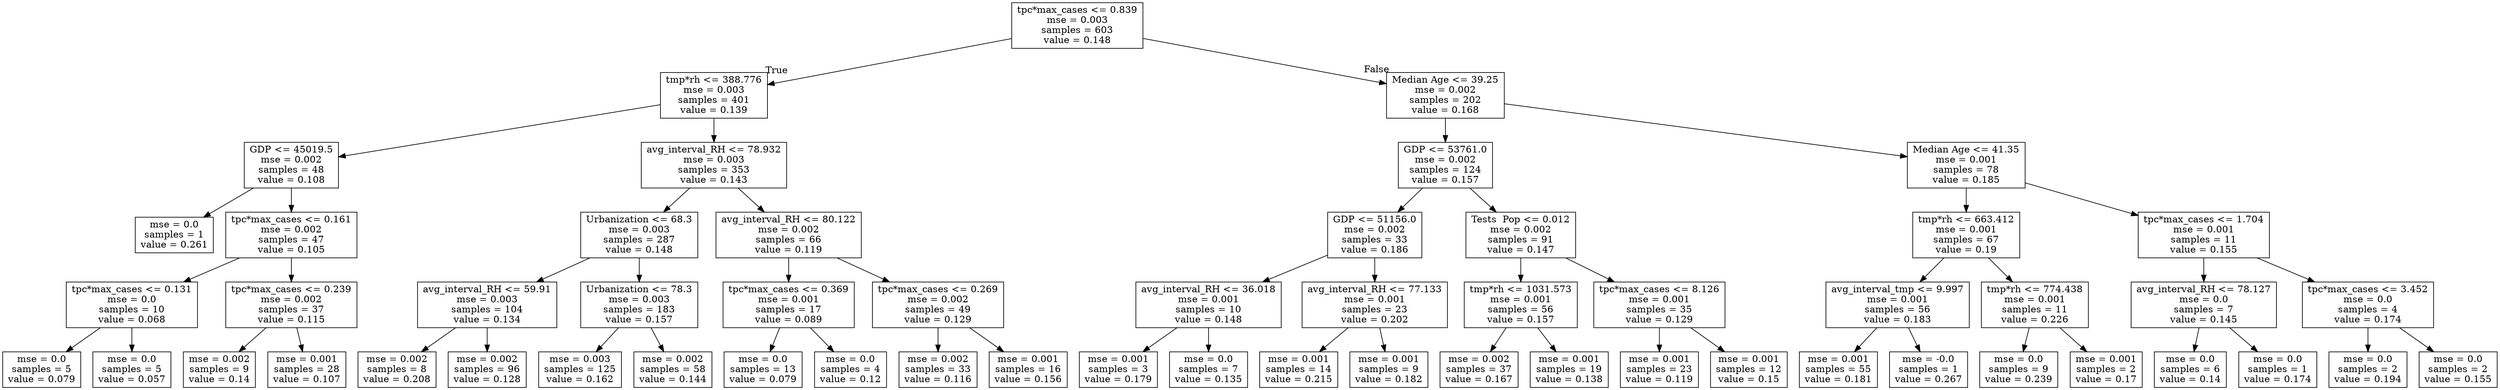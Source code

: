 digraph Tree {
node [shape=box] ;
0 [label="tpc*max_cases <= 0.839\nmse = 0.003\nsamples = 603\nvalue = 0.148"] ;
1 [label="tmp*rh <= 388.776\nmse = 0.003\nsamples = 401\nvalue = 0.139"] ;
0 -> 1 [labeldistance=2.5, labelangle=45, headlabel="True"] ;
2 [label="GDP <= 45019.5\nmse = 0.002\nsamples = 48\nvalue = 0.108"] ;
1 -> 2 ;
3 [label="mse = 0.0\nsamples = 1\nvalue = 0.261"] ;
2 -> 3 ;
4 [label="tpc*max_cases <= 0.161\nmse = 0.002\nsamples = 47\nvalue = 0.105"] ;
2 -> 4 ;
5 [label="tpc*max_cases <= 0.131\nmse = 0.0\nsamples = 10\nvalue = 0.068"] ;
4 -> 5 ;
6 [label="mse = 0.0\nsamples = 5\nvalue = 0.079"] ;
5 -> 6 ;
7 [label="mse = 0.0\nsamples = 5\nvalue = 0.057"] ;
5 -> 7 ;
8 [label="tpc*max_cases <= 0.239\nmse = 0.002\nsamples = 37\nvalue = 0.115"] ;
4 -> 8 ;
9 [label="mse = 0.002\nsamples = 9\nvalue = 0.14"] ;
8 -> 9 ;
10 [label="mse = 0.001\nsamples = 28\nvalue = 0.107"] ;
8 -> 10 ;
11 [label="avg_interval_RH <= 78.932\nmse = 0.003\nsamples = 353\nvalue = 0.143"] ;
1 -> 11 ;
12 [label="Urbanization <= 68.3\nmse = 0.003\nsamples = 287\nvalue = 0.148"] ;
11 -> 12 ;
13 [label="avg_interval_RH <= 59.91\nmse = 0.003\nsamples = 104\nvalue = 0.134"] ;
12 -> 13 ;
14 [label="mse = 0.002\nsamples = 8\nvalue = 0.208"] ;
13 -> 14 ;
15 [label="mse = 0.002\nsamples = 96\nvalue = 0.128"] ;
13 -> 15 ;
16 [label="Urbanization <= 78.3\nmse = 0.003\nsamples = 183\nvalue = 0.157"] ;
12 -> 16 ;
17 [label="mse = 0.003\nsamples = 125\nvalue = 0.162"] ;
16 -> 17 ;
18 [label="mse = 0.002\nsamples = 58\nvalue = 0.144"] ;
16 -> 18 ;
19 [label="avg_interval_RH <= 80.122\nmse = 0.002\nsamples = 66\nvalue = 0.119"] ;
11 -> 19 ;
20 [label="tpc*max_cases <= 0.369\nmse = 0.001\nsamples = 17\nvalue = 0.089"] ;
19 -> 20 ;
21 [label="mse = 0.0\nsamples = 13\nvalue = 0.079"] ;
20 -> 21 ;
22 [label="mse = 0.0\nsamples = 4\nvalue = 0.12"] ;
20 -> 22 ;
23 [label="tpc*max_cases <= 0.269\nmse = 0.002\nsamples = 49\nvalue = 0.129"] ;
19 -> 23 ;
24 [label="mse = 0.002\nsamples = 33\nvalue = 0.116"] ;
23 -> 24 ;
25 [label="mse = 0.001\nsamples = 16\nvalue = 0.156"] ;
23 -> 25 ;
26 [label="Median Age <= 39.25\nmse = 0.002\nsamples = 202\nvalue = 0.168"] ;
0 -> 26 [labeldistance=2.5, labelangle=-45, headlabel="False"] ;
27 [label="GDP <= 53761.0\nmse = 0.002\nsamples = 124\nvalue = 0.157"] ;
26 -> 27 ;
28 [label="GDP <= 51156.0\nmse = 0.002\nsamples = 33\nvalue = 0.186"] ;
27 -> 28 ;
29 [label="avg_interval_RH <= 36.018\nmse = 0.001\nsamples = 10\nvalue = 0.148"] ;
28 -> 29 ;
30 [label="mse = 0.001\nsamples = 3\nvalue = 0.179"] ;
29 -> 30 ;
31 [label="mse = 0.0\nsamples = 7\nvalue = 0.135"] ;
29 -> 31 ;
32 [label="avg_interval_RH <= 77.133\nmse = 0.001\nsamples = 23\nvalue = 0.202"] ;
28 -> 32 ;
33 [label="mse = 0.001\nsamples = 14\nvalue = 0.215"] ;
32 -> 33 ;
34 [label="mse = 0.001\nsamples = 9\nvalue = 0.182"] ;
32 -> 34 ;
35 [label="Tests \ Pop <= 0.012\nmse = 0.002\nsamples = 91\nvalue = 0.147"] ;
27 -> 35 ;
36 [label="tmp*rh <= 1031.573\nmse = 0.001\nsamples = 56\nvalue = 0.157"] ;
35 -> 36 ;
37 [label="mse = 0.002\nsamples = 37\nvalue = 0.167"] ;
36 -> 37 ;
38 [label="mse = 0.001\nsamples = 19\nvalue = 0.138"] ;
36 -> 38 ;
39 [label="tpc*max_cases <= 8.126\nmse = 0.001\nsamples = 35\nvalue = 0.129"] ;
35 -> 39 ;
40 [label="mse = 0.001\nsamples = 23\nvalue = 0.119"] ;
39 -> 40 ;
41 [label="mse = 0.001\nsamples = 12\nvalue = 0.15"] ;
39 -> 41 ;
42 [label="Median Age <= 41.35\nmse = 0.001\nsamples = 78\nvalue = 0.185"] ;
26 -> 42 ;
43 [label="tmp*rh <= 663.412\nmse = 0.001\nsamples = 67\nvalue = 0.19"] ;
42 -> 43 ;
44 [label="avg_interval_tmp <= 9.997\nmse = 0.001\nsamples = 56\nvalue = 0.183"] ;
43 -> 44 ;
45 [label="mse = 0.001\nsamples = 55\nvalue = 0.181"] ;
44 -> 45 ;
46 [label="mse = -0.0\nsamples = 1\nvalue = 0.267"] ;
44 -> 46 ;
47 [label="tmp*rh <= 774.438\nmse = 0.001\nsamples = 11\nvalue = 0.226"] ;
43 -> 47 ;
48 [label="mse = 0.0\nsamples = 9\nvalue = 0.239"] ;
47 -> 48 ;
49 [label="mse = 0.001\nsamples = 2\nvalue = 0.17"] ;
47 -> 49 ;
50 [label="tpc*max_cases <= 1.704\nmse = 0.001\nsamples = 11\nvalue = 0.155"] ;
42 -> 50 ;
51 [label="avg_interval_RH <= 78.127\nmse = 0.0\nsamples = 7\nvalue = 0.145"] ;
50 -> 51 ;
52 [label="mse = 0.0\nsamples = 6\nvalue = 0.14"] ;
51 -> 52 ;
53 [label="mse = 0.0\nsamples = 1\nvalue = 0.174"] ;
51 -> 53 ;
54 [label="tpc*max_cases <= 3.452\nmse = 0.0\nsamples = 4\nvalue = 0.174"] ;
50 -> 54 ;
55 [label="mse = 0.0\nsamples = 2\nvalue = 0.194"] ;
54 -> 55 ;
56 [label="mse = 0.0\nsamples = 2\nvalue = 0.155"] ;
54 -> 56 ;
}